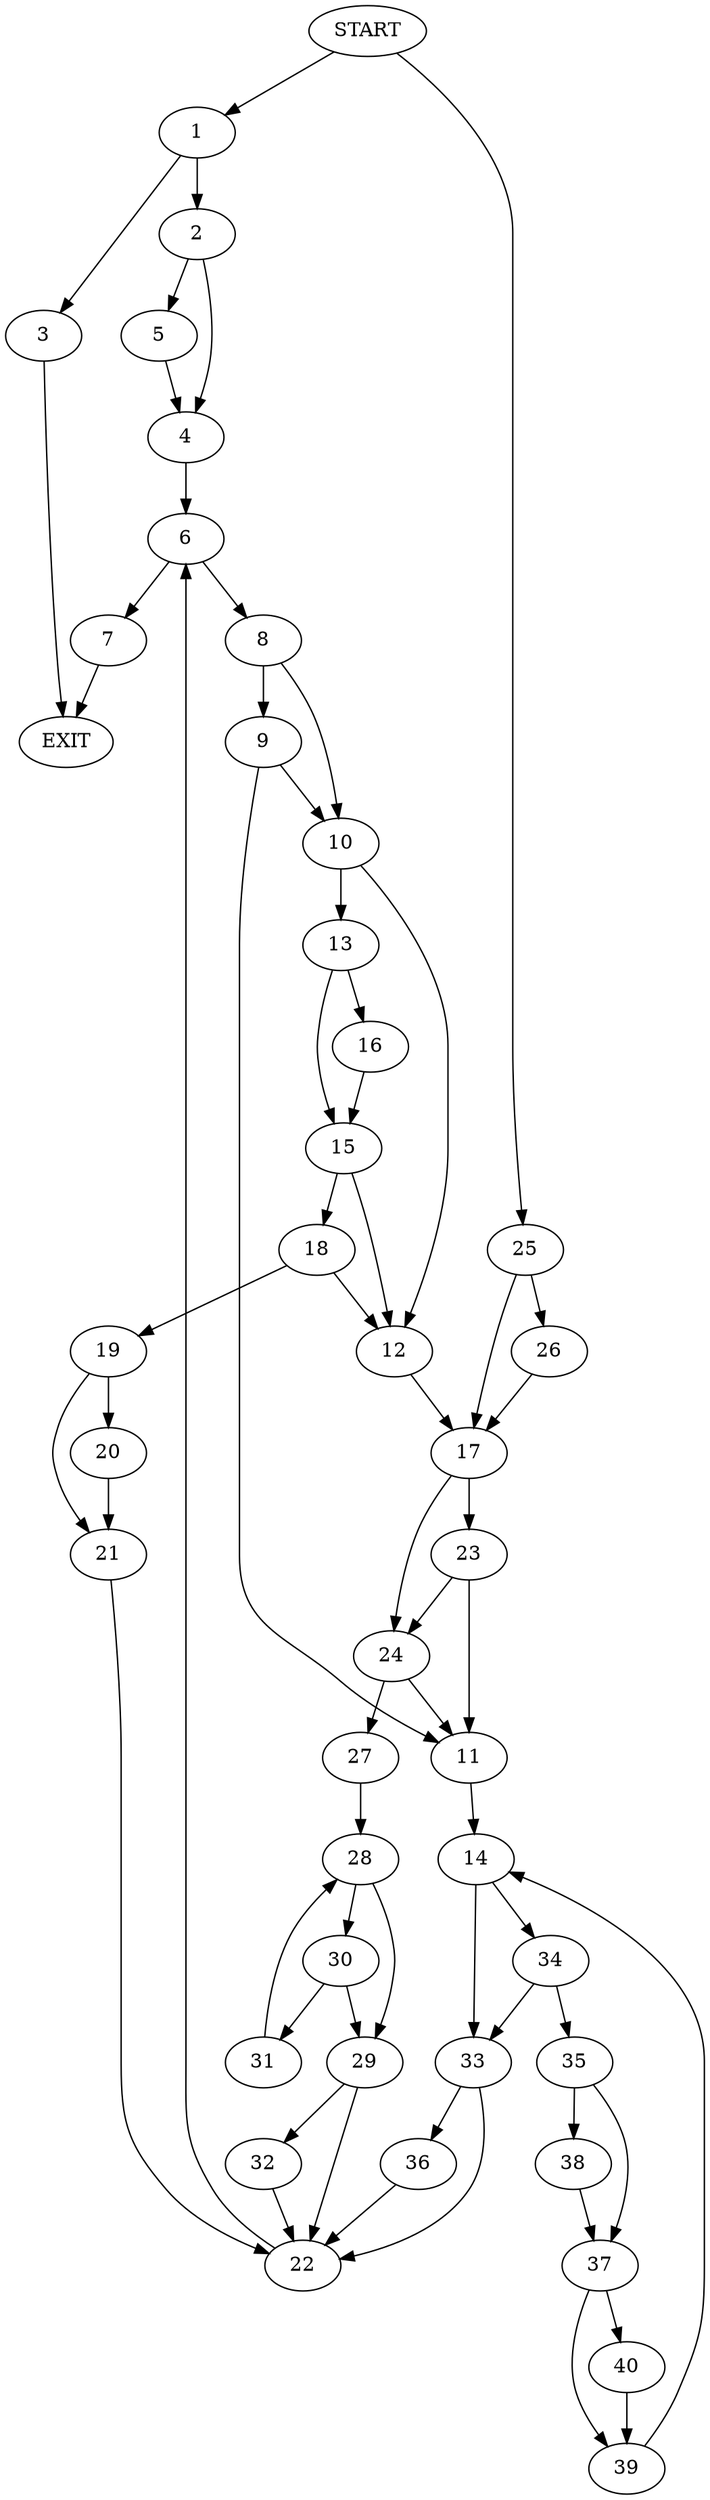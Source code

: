 digraph {
0 [label="START"]
41 [label="EXIT"]
0 -> 1
1 -> 2
1 -> 3
3 -> 41
2 -> 4
2 -> 5
4 -> 6
5 -> 4
6 -> 7
6 -> 8
7 -> 41
8 -> 9
8 -> 10
9 -> 11
9 -> 10
10 -> 12
10 -> 13
11 -> 14
13 -> 15
13 -> 16
12 -> 17
16 -> 15
15 -> 12
15 -> 18
18 -> 12
18 -> 19
19 -> 20
19 -> 21
20 -> 21
21 -> 22
22 -> 6
17 -> 23
17 -> 24
0 -> 25
25 -> 26
25 -> 17
26 -> 17
23 -> 11
23 -> 24
24 -> 27
24 -> 11
27 -> 28
28 -> 29
28 -> 30
30 -> 31
30 -> 29
29 -> 32
29 -> 22
31 -> 28
32 -> 22
14 -> 33
14 -> 34
34 -> 33
34 -> 35
33 -> 22
33 -> 36
35 -> 37
35 -> 38
38 -> 37
37 -> 39
37 -> 40
40 -> 39
39 -> 14
36 -> 22
}
